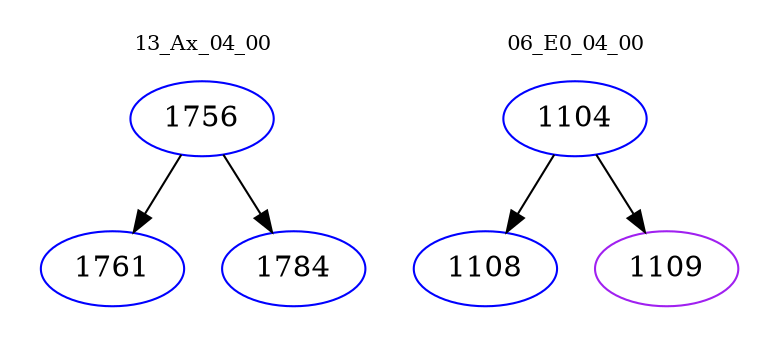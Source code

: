 digraph{
subgraph cluster_0 {
color = white
label = "13_Ax_04_00";
fontsize=10;
T0_1756 [label="1756", color="blue"]
T0_1756 -> T0_1761 [color="black"]
T0_1761 [label="1761", color="blue"]
T0_1756 -> T0_1784 [color="black"]
T0_1784 [label="1784", color="blue"]
}
subgraph cluster_1 {
color = white
label = "06_E0_04_00";
fontsize=10;
T1_1104 [label="1104", color="blue"]
T1_1104 -> T1_1108 [color="black"]
T1_1108 [label="1108", color="blue"]
T1_1104 -> T1_1109 [color="black"]
T1_1109 [label="1109", color="purple"]
}
}
